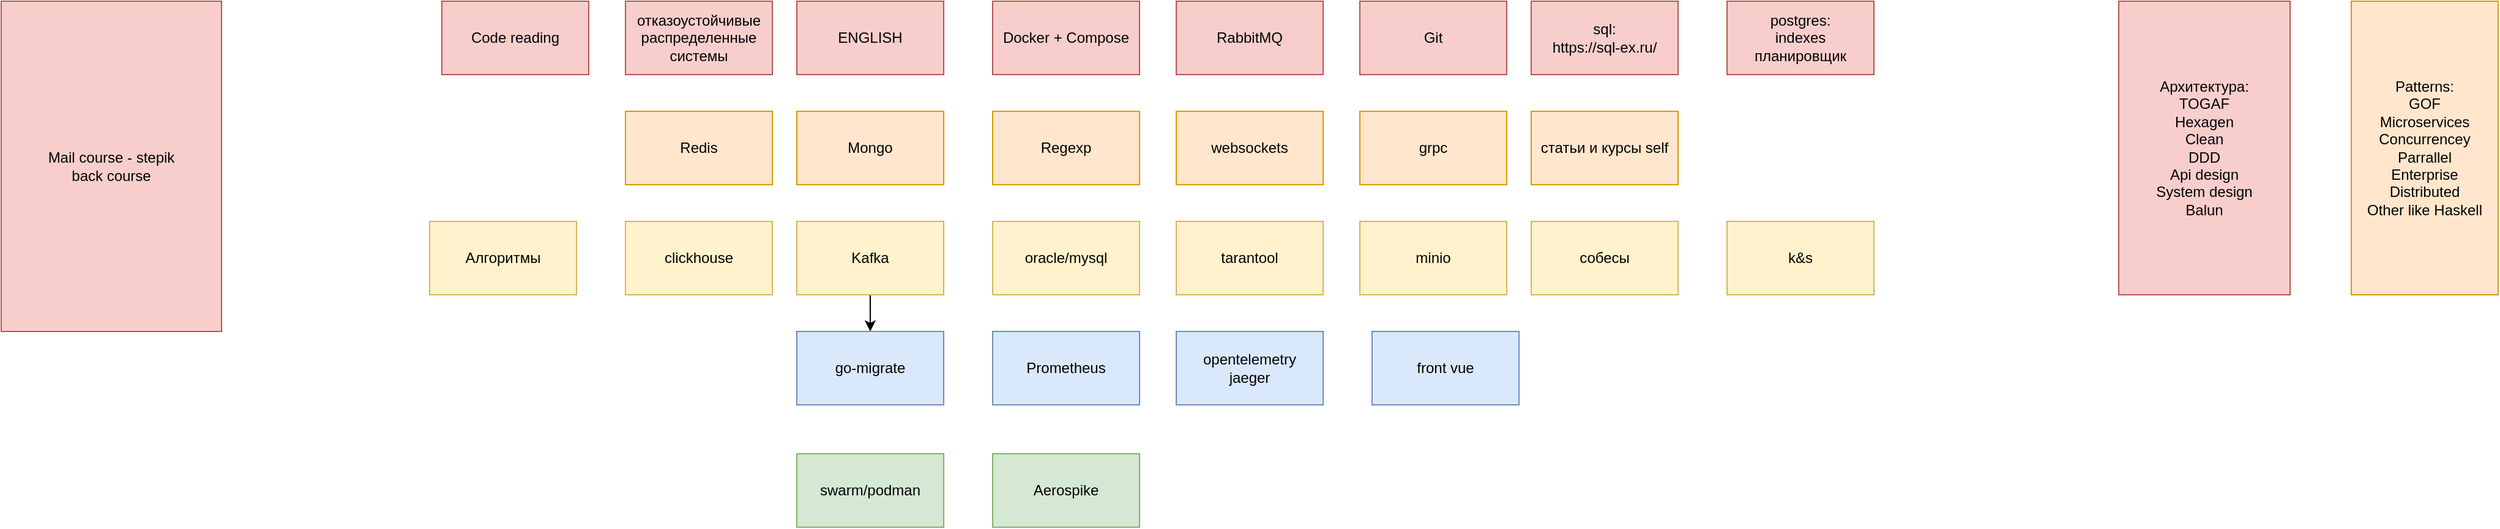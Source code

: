 <mxfile version="22.1.21" type="device">
  <diagram name="Page-1" id="e3TqY7cVisDOoWZ_kfNG">
    <mxGraphModel dx="2699" dy="988" grid="1" gridSize="10" guides="1" tooltips="1" connect="1" arrows="1" fold="1" page="1" pageScale="1" pageWidth="850" pageHeight="1100" math="0" shadow="0">
      <root>
        <mxCell id="0" />
        <mxCell id="1" parent="0" />
        <mxCell id="08p067uLWIxx4SRDrt_m-1" value="ENGLISH&lt;br&gt;" style="rounded=0;whiteSpace=wrap;html=1;fillColor=#f8cecc;strokeColor=#b85450;" vertex="1" parent="1">
          <mxGeometry x="70" y="20" width="120" height="60" as="geometry" />
        </mxCell>
        <mxCell id="08p067uLWIxx4SRDrt_m-2" value="Aerospike" style="rounded=0;whiteSpace=wrap;html=1;fillColor=#d5e8d4;strokeColor=#82b366;" vertex="1" parent="1">
          <mxGeometry x="230" y="390" width="120" height="60" as="geometry" />
        </mxCell>
        <mxCell id="08p067uLWIxx4SRDrt_m-3" value="Git" style="rounded=0;whiteSpace=wrap;html=1;fillColor=#f8cecc;strokeColor=#b85450;" vertex="1" parent="1">
          <mxGeometry x="530" y="20" width="120" height="60" as="geometry" />
        </mxCell>
        <mxCell id="08p067uLWIxx4SRDrt_m-4" value="sql:&lt;br&gt;https://sql-ex.ru/" style="rounded=0;whiteSpace=wrap;html=1;fillColor=#f8cecc;strokeColor=#b85450;" vertex="1" parent="1">
          <mxGeometry x="670" y="20" width="120" height="60" as="geometry" />
        </mxCell>
        <mxCell id="08p067uLWIxx4SRDrt_m-5" value="Prometheus" style="rounded=0;whiteSpace=wrap;html=1;fillColor=#dae8fc;strokeColor=#6c8ebf;" vertex="1" parent="1">
          <mxGeometry x="230" y="290" width="120" height="60" as="geometry" />
        </mxCell>
        <mxCell id="08p067uLWIxx4SRDrt_m-6" value="RabbitMQ" style="rounded=0;whiteSpace=wrap;html=1;fillColor=#f8cecc;strokeColor=#b85450;" vertex="1" parent="1">
          <mxGeometry x="380" y="20" width="120" height="60" as="geometry" />
        </mxCell>
        <mxCell id="08p067uLWIxx4SRDrt_m-7" value="swarm/podman" style="rounded=0;whiteSpace=wrap;html=1;fillColor=#d5e8d4;strokeColor=#82b366;" vertex="1" parent="1">
          <mxGeometry x="70" y="390" width="120" height="60" as="geometry" />
        </mxCell>
        <mxCell id="08p067uLWIxx4SRDrt_m-8" value="Mongo" style="rounded=0;whiteSpace=wrap;html=1;fillColor=#ffe6cc;strokeColor=#d79b00;" vertex="1" parent="1">
          <mxGeometry x="70" y="110" width="120" height="60" as="geometry" />
        </mxCell>
        <mxCell id="08p067uLWIxx4SRDrt_m-9" value="Docker + Compose" style="rounded=0;whiteSpace=wrap;html=1;fillColor=#f8cecc;strokeColor=#b85450;" vertex="1" parent="1">
          <mxGeometry x="230" y="20" width="120" height="60" as="geometry" />
        </mxCell>
        <mxCell id="08p067uLWIxx4SRDrt_m-11" value="tarantool" style="rounded=0;whiteSpace=wrap;html=1;fillColor=#fff2cc;strokeColor=#d6b656;" vertex="1" parent="1">
          <mxGeometry x="380" y="200" width="120" height="60" as="geometry" />
        </mxCell>
        <mxCell id="08p067uLWIxx4SRDrt_m-12" value="opentelemetry&lt;br&gt;jaeger" style="rounded=0;whiteSpace=wrap;html=1;fillColor=#dae8fc;strokeColor=#6c8ebf;" vertex="1" parent="1">
          <mxGeometry x="380" y="290" width="120" height="60" as="geometry" />
        </mxCell>
        <mxCell id="08p067uLWIxx4SRDrt_m-13" value="oracle/mysql" style="rounded=0;whiteSpace=wrap;html=1;fillColor=#fff2cc;strokeColor=#d6b656;" vertex="1" parent="1">
          <mxGeometry x="230" y="200" width="120" height="60" as="geometry" />
        </mxCell>
        <mxCell id="08p067uLWIxx4SRDrt_m-14" value="postgres:&lt;br&gt;indexes&lt;br&gt;планировщик" style="rounded=0;whiteSpace=wrap;html=1;fillColor=#f8cecc;strokeColor=#b85450;" vertex="1" parent="1">
          <mxGeometry x="830" y="20" width="120" height="60" as="geometry" />
        </mxCell>
        <mxCell id="08p067uLWIxx4SRDrt_m-15" value="Patterns:&lt;br&gt;GOF&lt;br&gt;Microservices&lt;br&gt;Concurrencey&lt;br&gt;Parrallel&lt;br&gt;Enterprise&lt;br&gt;Distributed&lt;br&gt;Other like Haskell" style="rounded=0;whiteSpace=wrap;html=1;fillColor=#ffe6cc;strokeColor=#d79b00;" vertex="1" parent="1">
          <mxGeometry x="1340" y="20" width="120" height="240" as="geometry" />
        </mxCell>
        <mxCell id="08p067uLWIxx4SRDrt_m-17" value="Архитектура:&lt;br&gt;TOGAF&lt;br&gt;Hexagen&lt;br&gt;Clean&lt;br&gt;DDD&lt;br&gt;Api design&lt;br&gt;System design&lt;br&gt;Balun" style="rounded=0;whiteSpace=wrap;html=1;fillColor=#f8cecc;strokeColor=#b85450;" vertex="1" parent="1">
          <mxGeometry x="1150" y="20" width="140" height="240" as="geometry" />
        </mxCell>
        <mxCell id="08p067uLWIxx4SRDrt_m-49" value="" style="edgeStyle=orthogonalEdgeStyle;rounded=0;orthogonalLoop=1;jettySize=auto;html=1;" edge="1" parent="1" source="08p067uLWIxx4SRDrt_m-18" target="08p067uLWIxx4SRDrt_m-19">
          <mxGeometry relative="1" as="geometry" />
        </mxCell>
        <mxCell id="08p067uLWIxx4SRDrt_m-18" value="Kafka" style="rounded=0;whiteSpace=wrap;html=1;fillColor=#fff2cc;strokeColor=#d6b656;" vertex="1" parent="1">
          <mxGeometry x="70" y="200" width="120" height="60" as="geometry" />
        </mxCell>
        <mxCell id="08p067uLWIxx4SRDrt_m-19" value="go-migrate" style="rounded=0;whiteSpace=wrap;html=1;fillColor=#dae8fc;strokeColor=#6c8ebf;" vertex="1" parent="1">
          <mxGeometry x="70" y="290" width="120" height="60" as="geometry" />
        </mxCell>
        <mxCell id="08p067uLWIxx4SRDrt_m-20" value="Regexp" style="rounded=0;whiteSpace=wrap;html=1;fillColor=#ffe6cc;strokeColor=#d79b00;" vertex="1" parent="1">
          <mxGeometry x="230" y="110" width="120" height="60" as="geometry" />
        </mxCell>
        <mxCell id="08p067uLWIxx4SRDrt_m-38" value="k&amp;amp;s" style="rounded=0;whiteSpace=wrap;html=1;fillColor=#fff2cc;strokeColor=#d6b656;" vertex="1" parent="1">
          <mxGeometry x="830" y="200" width="120" height="60" as="geometry" />
        </mxCell>
        <mxCell id="08p067uLWIxx4SRDrt_m-39" value="front vue" style="rounded=0;whiteSpace=wrap;html=1;fillColor=#dae8fc;strokeColor=#6c8ebf;" vertex="1" parent="1">
          <mxGeometry x="540" y="290" width="120" height="60" as="geometry" />
        </mxCell>
        <mxCell id="08p067uLWIxx4SRDrt_m-41" value="собесы" style="rounded=0;whiteSpace=wrap;html=1;fillColor=#fff2cc;strokeColor=#d6b656;" vertex="1" parent="1">
          <mxGeometry x="670" y="200" width="120" height="60" as="geometry" />
        </mxCell>
        <mxCell id="08p067uLWIxx4SRDrt_m-42" value="Алгоритмы" style="rounded=0;whiteSpace=wrap;html=1;fillColor=#fff2cc;strokeColor=#d6b656;" vertex="1" parent="1">
          <mxGeometry x="-230" y="200" width="120" height="60" as="geometry" />
        </mxCell>
        <mxCell id="08p067uLWIxx4SRDrt_m-43" value="статьи и курсы self" style="rounded=0;whiteSpace=wrap;html=1;fillColor=#ffe6cc;strokeColor=#d79b00;" vertex="1" parent="1">
          <mxGeometry x="670" y="110" width="120" height="60" as="geometry" />
        </mxCell>
        <mxCell id="08p067uLWIxx4SRDrt_m-44" value="websockets" style="rounded=0;whiteSpace=wrap;html=1;fillColor=#ffe6cc;strokeColor=#d79b00;" vertex="1" parent="1">
          <mxGeometry x="380" y="110" width="120" height="60" as="geometry" />
        </mxCell>
        <mxCell id="08p067uLWIxx4SRDrt_m-45" value="Mail course - stepik&lt;br&gt;back course" style="rounded=0;whiteSpace=wrap;html=1;fillColor=#f8cecc;strokeColor=#b85450;" vertex="1" parent="1">
          <mxGeometry x="-580" y="20" width="180" height="270" as="geometry" />
        </mxCell>
        <mxCell id="08p067uLWIxx4SRDrt_m-46" value="grpc" style="rounded=0;whiteSpace=wrap;html=1;fillColor=#ffe6cc;strokeColor=#d79b00;" vertex="1" parent="1">
          <mxGeometry x="530" y="110" width="120" height="60" as="geometry" />
        </mxCell>
        <mxCell id="08p067uLWIxx4SRDrt_m-47" value="отказоустойчивые распределенные системы" style="rounded=0;whiteSpace=wrap;html=1;fillColor=#f8cecc;strokeColor=#b85450;" vertex="1" parent="1">
          <mxGeometry x="-70" y="20" width="120" height="60" as="geometry" />
        </mxCell>
        <mxCell id="08p067uLWIxx4SRDrt_m-48" value="Redis" style="rounded=0;whiteSpace=wrap;html=1;fillColor=#ffe6cc;strokeColor=#d79b00;" vertex="1" parent="1">
          <mxGeometry x="-70" y="110" width="120" height="60" as="geometry" />
        </mxCell>
        <mxCell id="08p067uLWIxx4SRDrt_m-51" value="clickhouse" style="rounded=0;whiteSpace=wrap;html=1;fillColor=#fff2cc;strokeColor=#d6b656;" vertex="1" parent="1">
          <mxGeometry x="-70" y="200" width="120" height="60" as="geometry" />
        </mxCell>
        <mxCell id="08p067uLWIxx4SRDrt_m-52" value="minio" style="rounded=0;whiteSpace=wrap;html=1;fillColor=#fff2cc;strokeColor=#d6b656;" vertex="1" parent="1">
          <mxGeometry x="530" y="200" width="120" height="60" as="geometry" />
        </mxCell>
        <mxCell id="08p067uLWIxx4SRDrt_m-53" value="Code reading" style="rounded=0;whiteSpace=wrap;html=1;fillColor=#f8cecc;strokeColor=#b85450;" vertex="1" parent="1">
          <mxGeometry x="-220" y="20" width="120" height="60" as="geometry" />
        </mxCell>
      </root>
    </mxGraphModel>
  </diagram>
</mxfile>
